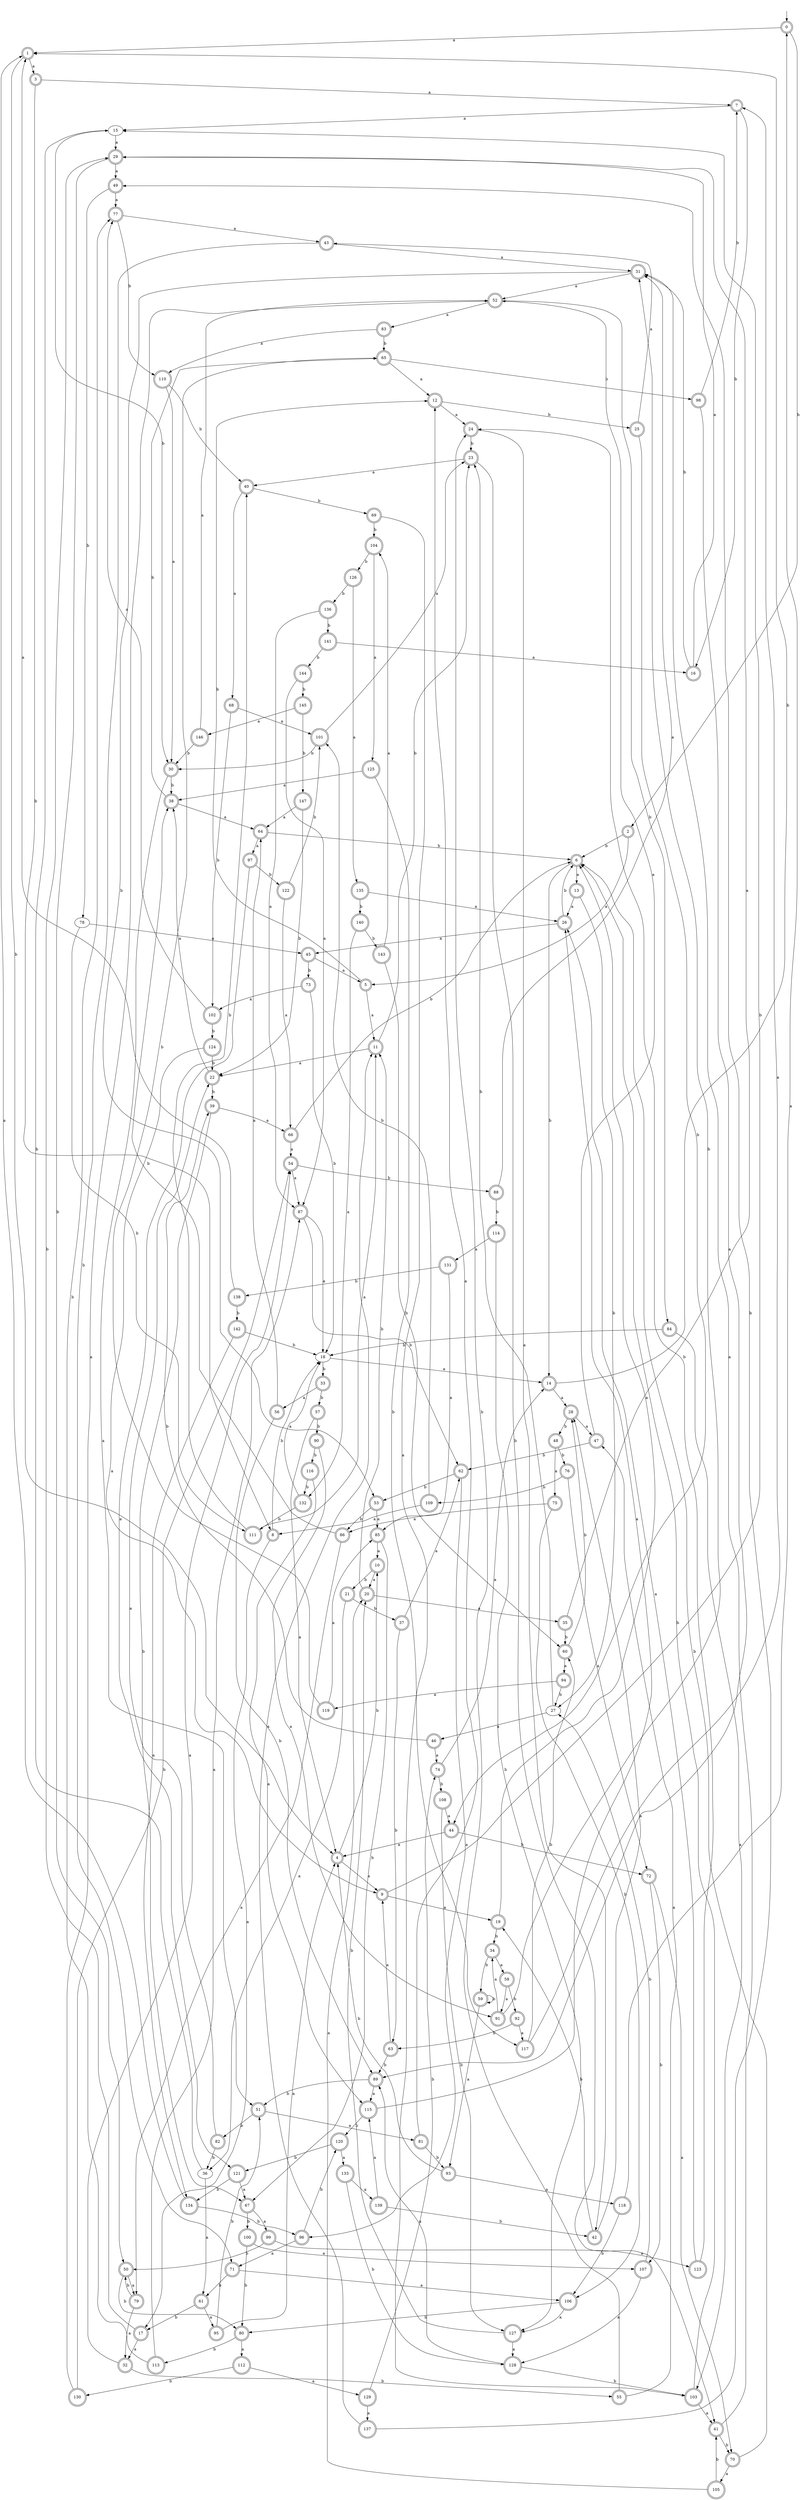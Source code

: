 digraph RandomDFA {
  __start0 [label="", shape=none];
  __start0 -> 0 [label=""];
  0 [shape=circle] [shape=doublecircle]
  0 -> 1 [label="a"]
  0 -> 2 [label="b"]
  1 [shape=doublecircle]
  1 -> 3 [label="a"]
  1 -> 4 [label="b"]
  2 [shape=doublecircle]
  2 -> 5 [label="a"]
  2 -> 6 [label="b"]
  3 [shape=doublecircle]
  3 -> 7 [label="a"]
  3 -> 8 [label="b"]
  4 [shape=doublecircle]
  4 -> 9 [label="a"]
  4 -> 10 [label="b"]
  5 [shape=doublecircle]
  5 -> 11 [label="a"]
  5 -> 12 [label="b"]
  6 [shape=doublecircle]
  6 -> 13 [label="a"]
  6 -> 14 [label="b"]
  7 [shape=doublecircle]
  7 -> 15 [label="a"]
  7 -> 16 [label="b"]
  8 [shape=doublecircle]
  8 -> 17 [label="a"]
  8 -> 18 [label="b"]
  9 [shape=doublecircle]
  9 -> 19 [label="a"]
  9 -> 15 [label="b"]
  10 [shape=doublecircle]
  10 -> 20 [label="a"]
  10 -> 21 [label="b"]
  11 [shape=doublecircle]
  11 -> 22 [label="a"]
  11 -> 23 [label="b"]
  12 [shape=doublecircle]
  12 -> 24 [label="a"]
  12 -> 25 [label="b"]
  13 [shape=doublecircle]
  13 -> 26 [label="a"]
  13 -> 27 [label="b"]
  14 [shape=doublecircle]
  14 -> 28 [label="a"]
  14 -> 1 [label="b"]
  15
  15 -> 29 [label="a"]
  15 -> 30 [label="b"]
  16 [shape=doublecircle]
  16 -> 29 [label="a"]
  16 -> 31 [label="b"]
  17 [shape=doublecircle]
  17 -> 32 [label="a"]
  17 -> 29 [label="b"]
  18
  18 -> 14 [label="a"]
  18 -> 33 [label="b"]
  19 [shape=doublecircle]
  19 -> 6 [label="a"]
  19 -> 34 [label="b"]
  20 [shape=doublecircle]
  20 -> 35 [label="a"]
  20 -> 11 [label="b"]
  21 [shape=doublecircle]
  21 -> 36 [label="a"]
  21 -> 37 [label="b"]
  22 [shape=doublecircle]
  22 -> 38 [label="a"]
  22 -> 39 [label="b"]
  23 [shape=doublecircle]
  23 -> 40 [label="a"]
  23 -> 41 [label="b"]
  24 [shape=doublecircle]
  24 -> 42 [label="a"]
  24 -> 23 [label="b"]
  25 [shape=doublecircle]
  25 -> 43 [label="a"]
  25 -> 44 [label="b"]
  26 [shape=doublecircle]
  26 -> 45 [label="a"]
  26 -> 6 [label="b"]
  27
  27 -> 46 [label="a"]
  27 -> 23 [label="b"]
  28 [shape=doublecircle]
  28 -> 47 [label="a"]
  28 -> 48 [label="b"]
  29 [shape=doublecircle]
  29 -> 49 [label="a"]
  29 -> 50 [label="b"]
  30 [shape=doublecircle]
  30 -> 51 [label="a"]
  30 -> 38 [label="b"]
  31 [shape=doublecircle]
  31 -> 52 [label="a"]
  31 -> 53 [label="b"]
  32 [shape=doublecircle]
  32 -> 54 [label="a"]
  32 -> 55 [label="b"]
  33 [shape=doublecircle]
  33 -> 56 [label="a"]
  33 -> 57 [label="b"]
  34 [shape=doublecircle]
  34 -> 58 [label="a"]
  34 -> 59 [label="b"]
  35 [shape=doublecircle]
  35 -> 29 [label="a"]
  35 -> 60 [label="b"]
  36
  36 -> 61 [label="a"]
  36 -> 15 [label="b"]
  37 [shape=doublecircle]
  37 -> 62 [label="a"]
  37 -> 63 [label="b"]
  38 [shape=doublecircle]
  38 -> 64 [label="a"]
  38 -> 65 [label="b"]
  39 [shape=doublecircle]
  39 -> 66 [label="a"]
  39 -> 67 [label="b"]
  40 [shape=doublecircle]
  40 -> 68 [label="a"]
  40 -> 69 [label="b"]
  41 [shape=doublecircle]
  41 -> 31 [label="a"]
  41 -> 70 [label="b"]
  42 [shape=doublecircle]
  42 -> 28 [label="a"]
  42 -> 19 [label="b"]
  43 [shape=doublecircle]
  43 -> 31 [label="a"]
  43 -> 71 [label="b"]
  44 [shape=doublecircle]
  44 -> 4 [label="a"]
  44 -> 72 [label="b"]
  45 [shape=doublecircle]
  45 -> 5 [label="a"]
  45 -> 73 [label="b"]
  46 [shape=doublecircle]
  46 -> 74 [label="a"]
  46 -> 39 [label="b"]
  47 [shape=doublecircle]
  47 -> 52 [label="a"]
  47 -> 62 [label="b"]
  48 [shape=doublecircle]
  48 -> 75 [label="a"]
  48 -> 76 [label="b"]
  49 [shape=doublecircle]
  49 -> 77 [label="a"]
  49 -> 78 [label="b"]
  50 [shape=doublecircle]
  50 -> 79 [label="a"]
  50 -> 80 [label="b"]
  51 [shape=doublecircle]
  51 -> 81 [label="a"]
  51 -> 82 [label="b"]
  52 [shape=doublecircle]
  52 -> 83 [label="a"]
  52 -> 84 [label="b"]
  53 [shape=doublecircle]
  53 -> 85 [label="a"]
  53 -> 86 [label="b"]
  54 [shape=doublecircle]
  54 -> 87 [label="a"]
  54 -> 88 [label="b"]
  55 [shape=doublecircle]
  55 -> 47 [label="a"]
  55 -> 24 [label="b"]
  56 [shape=doublecircle]
  56 -> 64 [label="a"]
  56 -> 89 [label="b"]
  57 [shape=doublecircle]
  57 -> 4 [label="a"]
  57 -> 90 [label="b"]
  58 [shape=doublecircle]
  58 -> 91 [label="a"]
  58 -> 92 [label="b"]
  59 [shape=doublecircle]
  59 -> 93 [label="a"]
  59 -> 59 [label="b"]
  60 [shape=doublecircle]
  60 -> 94 [label="a"]
  60 -> 28 [label="b"]
  61 [shape=doublecircle]
  61 -> 95 [label="a"]
  61 -> 17 [label="b"]
  62 [shape=doublecircle]
  62 -> 96 [label="a"]
  62 -> 53 [label="b"]
  63 [shape=doublecircle]
  63 -> 9 [label="a"]
  63 -> 89 [label="b"]
  64 [shape=doublecircle]
  64 -> 97 [label="a"]
  64 -> 6 [label="b"]
  65 [shape=doublecircle]
  65 -> 12 [label="a"]
  65 -> 98 [label="b"]
  66 [shape=doublecircle]
  66 -> 54 [label="a"]
  66 -> 6 [label="b"]
  67 [shape=doublecircle]
  67 -> 99 [label="a"]
  67 -> 100 [label="b"]
  68 [shape=doublecircle]
  68 -> 101 [label="a"]
  68 -> 102 [label="b"]
  69 [shape=doublecircle]
  69 -> 103 [label="a"]
  69 -> 104 [label="b"]
  70 [shape=doublecircle]
  70 -> 105 [label="a"]
  70 -> 6 [label="b"]
  71 [shape=doublecircle]
  71 -> 106 [label="a"]
  71 -> 61 [label="b"]
  72 [shape=doublecircle]
  72 -> 70 [label="a"]
  72 -> 107 [label="b"]
  73 [shape=doublecircle]
  73 -> 102 [label="a"]
  73 -> 18 [label="b"]
  74 [shape=doublecircle]
  74 -> 14 [label="a"]
  74 -> 108 [label="b"]
  75 [shape=doublecircle]
  75 -> 86 [label="a"]
  75 -> 106 [label="b"]
  76 [shape=doublecircle]
  76 -> 72 [label="a"]
  76 -> 109 [label="b"]
  77 [shape=doublecircle]
  77 -> 43 [label="a"]
  77 -> 110 [label="b"]
  78
  78 -> 45 [label="a"]
  78 -> 111 [label="b"]
  79 [shape=doublecircle]
  79 -> 32 [label="a"]
  79 -> 50 [label="b"]
  80 [shape=doublecircle]
  80 -> 112 [label="a"]
  80 -> 113 [label="b"]
  81 [shape=doublecircle]
  81 -> 12 [label="a"]
  81 -> 93 [label="b"]
  82 [shape=doublecircle]
  82 -> 22 [label="a"]
  82 -> 36 [label="b"]
  83 [shape=doublecircle]
  83 -> 110 [label="a"]
  83 -> 65 [label="b"]
  84 [shape=doublecircle]
  84 -> 103 [label="a"]
  84 -> 18 [label="b"]
  85 [shape=doublecircle]
  85 -> 10 [label="a"]
  85 -> 67 [label="b"]
  86 [shape=doublecircle]
  86 -> 79 [label="a"]
  86 -> 38 [label="b"]
  87 [shape=doublecircle]
  87 -> 18 [label="a"]
  87 -> 62 [label="b"]
  88 [shape=doublecircle]
  88 -> 31 [label="a"]
  88 -> 114 [label="b"]
  89 [shape=doublecircle]
  89 -> 115 [label="a"]
  89 -> 51 [label="b"]
  90 [shape=doublecircle]
  90 -> 91 [label="a"]
  90 -> 116 [label="b"]
  91 [shape=doublecircle]
  91 -> 34 [label="a"]
  91 -> 31 [label="b"]
  92 [shape=doublecircle]
  92 -> 117 [label="a"]
  92 -> 63 [label="b"]
  93 [shape=doublecircle]
  93 -> 118 [label="a"]
  93 -> 4 [label="b"]
  94 [shape=doublecircle]
  94 -> 119 [label="a"]
  94 -> 27 [label="b"]
  95 [shape=doublecircle]
  95 -> 4 [label="a"]
  95 -> 51 [label="b"]
  96 [shape=doublecircle]
  96 -> 71 [label="a"]
  96 -> 120 [label="b"]
  97 [shape=doublecircle]
  97 -> 121 [label="a"]
  97 -> 122 [label="b"]
  98 [shape=doublecircle]
  98 -> 89 [label="a"]
  98 -> 7 [label="b"]
  99 [shape=doublecircle]
  99 -> 123 [label="a"]
  99 -> 50 [label="b"]
  100 [shape=doublecircle]
  100 -> 107 [label="a"]
  100 -> 80 [label="b"]
  101 [shape=doublecircle]
  101 -> 23 [label="a"]
  101 -> 30 [label="b"]
  102 [shape=doublecircle]
  102 -> 77 [label="a"]
  102 -> 124 [label="b"]
  103 [shape=doublecircle]
  103 -> 41 [label="a"]
  103 -> 6 [label="b"]
  104 [shape=doublecircle]
  104 -> 125 [label="a"]
  104 -> 126 [label="b"]
  105 [shape=doublecircle]
  105 -> 20 [label="a"]
  105 -> 41 [label="b"]
  106 [shape=doublecircle]
  106 -> 127 [label="a"]
  106 -> 80 [label="b"]
  107 [shape=doublecircle]
  107 -> 128 [label="a"]
  107 -> 27 [label="b"]
  108 [shape=doublecircle]
  108 -> 44 [label="a"]
  108 -> 127 [label="b"]
  109 [shape=doublecircle]
  109 -> 8 [label="a"]
  109 -> 101 [label="b"]
  110 [shape=doublecircle]
  110 -> 30 [label="a"]
  110 -> 40 [label="b"]
  111 [shape=doublecircle]
  111 -> 11 [label="a"]
  111 -> 40 [label="b"]
  112 [shape=doublecircle]
  112 -> 129 [label="a"]
  112 -> 130 [label="b"]
  113 [shape=doublecircle]
  113 -> 87 [label="a"]
  113 -> 77 [label="b"]
  114 [shape=doublecircle]
  114 -> 131 [label="a"]
  114 -> 127 [label="b"]
  115 [shape=doublecircle]
  115 -> 26 [label="a"]
  115 -> 120 [label="b"]
  116 [shape=doublecircle]
  116 -> 115 [label="a"]
  116 -> 132 [label="b"]
  117 [shape=doublecircle]
  117 -> 7 [label="a"]
  117 -> 60 [label="b"]
  118 [shape=doublecircle]
  118 -> 0 [label="a"]
  118 -> 106 [label="b"]
  119 [shape=doublecircle]
  119 -> 85 [label="a"]
  119 -> 65 [label="b"]
  120 [shape=doublecircle]
  120 -> 133 [label="a"]
  120 -> 121 [label="b"]
  121 [shape=doublecircle]
  121 -> 67 [label="a"]
  121 -> 134 [label="b"]
  122 [shape=doublecircle]
  122 -> 66 [label="a"]
  122 -> 101 [label="b"]
  123 [shape=doublecircle]
  123 -> 26 [label="a"]
  123 -> 24 [label="b"]
  124 [shape=doublecircle]
  124 -> 9 [label="a"]
  124 -> 22 [label="b"]
  125 [shape=doublecircle]
  125 -> 38 [label="a"]
  125 -> 117 [label="b"]
  126 [shape=doublecircle]
  126 -> 135 [label="a"]
  126 -> 136 [label="b"]
  127 [shape=doublecircle]
  127 -> 128 [label="a"]
  127 -> 20 [label="b"]
  128 [shape=doublecircle]
  128 -> 89 [label="a"]
  128 -> 103 [label="b"]
  129 [shape=doublecircle]
  129 -> 137 [label="a"]
  129 -> 74 [label="b"]
  130 [shape=doublecircle]
  130 -> 52 [label="a"]
  130 -> 54 [label="b"]
  131 [shape=doublecircle]
  131 -> 85 [label="a"]
  131 -> 138 [label="b"]
  132 [shape=doublecircle]
  132 -> 18 [label="a"]
  132 -> 111 [label="b"]
  133 [shape=doublecircle]
  133 -> 139 [label="a"]
  133 -> 128 [label="b"]
  134 [shape=doublecircle]
  134 -> 1 [label="a"]
  134 -> 96 [label="b"]
  135 [shape=doublecircle]
  135 -> 26 [label="a"]
  135 -> 140 [label="b"]
  136 [shape=doublecircle]
  136 -> 87 [label="a"]
  136 -> 141 [label="b"]
  137 [shape=doublecircle]
  137 -> 11 [label="a"]
  137 -> 49 [label="b"]
  138 [shape=doublecircle]
  138 -> 1 [label="a"]
  138 -> 142 [label="b"]
  139 [shape=doublecircle]
  139 -> 115 [label="a"]
  139 -> 42 [label="b"]
  140 [shape=doublecircle]
  140 -> 132 [label="a"]
  140 -> 143 [label="b"]
  141 [shape=doublecircle]
  141 -> 16 [label="a"]
  141 -> 144 [label="b"]
  142 [shape=doublecircle]
  142 -> 134 [label="a"]
  142 -> 18 [label="b"]
  143 [shape=doublecircle]
  143 -> 104 [label="a"]
  143 -> 60 [label="b"]
  144 [shape=doublecircle]
  144 -> 87 [label="a"]
  144 -> 145 [label="b"]
  145 [shape=doublecircle]
  145 -> 146 [label="a"]
  145 -> 147 [label="b"]
  146 [shape=doublecircle]
  146 -> 52 [label="a"]
  146 -> 30 [label="b"]
  147 [shape=doublecircle]
  147 -> 64 [label="a"]
  147 -> 22 [label="b"]
}
